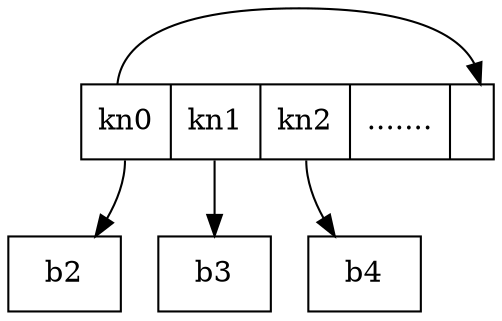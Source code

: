 digraph btree {

    node [shape=record];

    b1[label="<k0> kn0|<k1> kn1|<k2> kn2|.......|<k3>"]

    b1:k0 -> b1:k3
    b1:k0 -> b2
    b1:k1 -> b3
    b1:k2 -> b4

}
